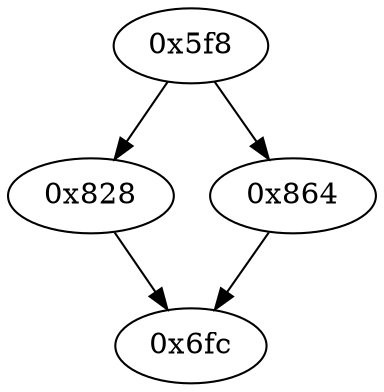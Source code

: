 strict digraph "" {
	graph ["edge"="{}",
		file="/Users/mark/Documents/deobfus-2019-ccs/ALL-CFG/basic-algorithms/factorialrec/1528_recovered.dot",
		"graph"="{u'file': u'/Users/mark/Documents/deobfus-2019-ccs/ALL-CFG/basic-algorithms/factorialrec/1528_recovered.dot'}",
		"node"="{u'opcode': u''}"
	];
	"0x6fc"	 [opcode="[u'ldr', u'ldr', u'str', u'mov', u'ldr', u'ldr', u'ldr', u'mov', u'add', u'cmp', u'sub', u'mov', u'sub', u'mul', u'mov', u'mvn', \
u'orr', u'cmn', u'mov', u'teq', u'mov', u'cmn', u'mov', u'mov', u'cmp', u'mov', u'b']"];
	"0x828"	 [opcode="[u'ldr', u'mov', u'ldr', u'ldrb', u'mov', u'bl', u'mov', u'ldr', u'mov', u'bl', u'mvn', u'mov', u'mov', u'mov', u'b']"];
	"0x828" -> "0x6fc";
	"0x864"	 [opcode="[u'ldr', u'ldr', u'ldr', u'add', u'sub', u'sub', u'mul', u'mvn', u'ldr', u'orr', u'mov', u'cmn', u'mov', u'ldr', u'cmp', u'mov', \
u'mov', u'mov', u'cmn', u'mov', u'mov', u'teq', u'mov', u'b']"];
	"0x864" -> "0x6fc";
	"0x5f8"	 [opcode="[u'push', u'add', u'sub', u'str', u'cmp', u'ldr', u'mvn', u'ldr', u'ldr', u'add', u'mov', u'str', u'ldr', u'ldr', u'ldr', u'ldr', \
u'ldr', u'ldr', u'str', u'b']"];
	"0x5f8" -> "0x828";
	"0x5f8" -> "0x864";
}
